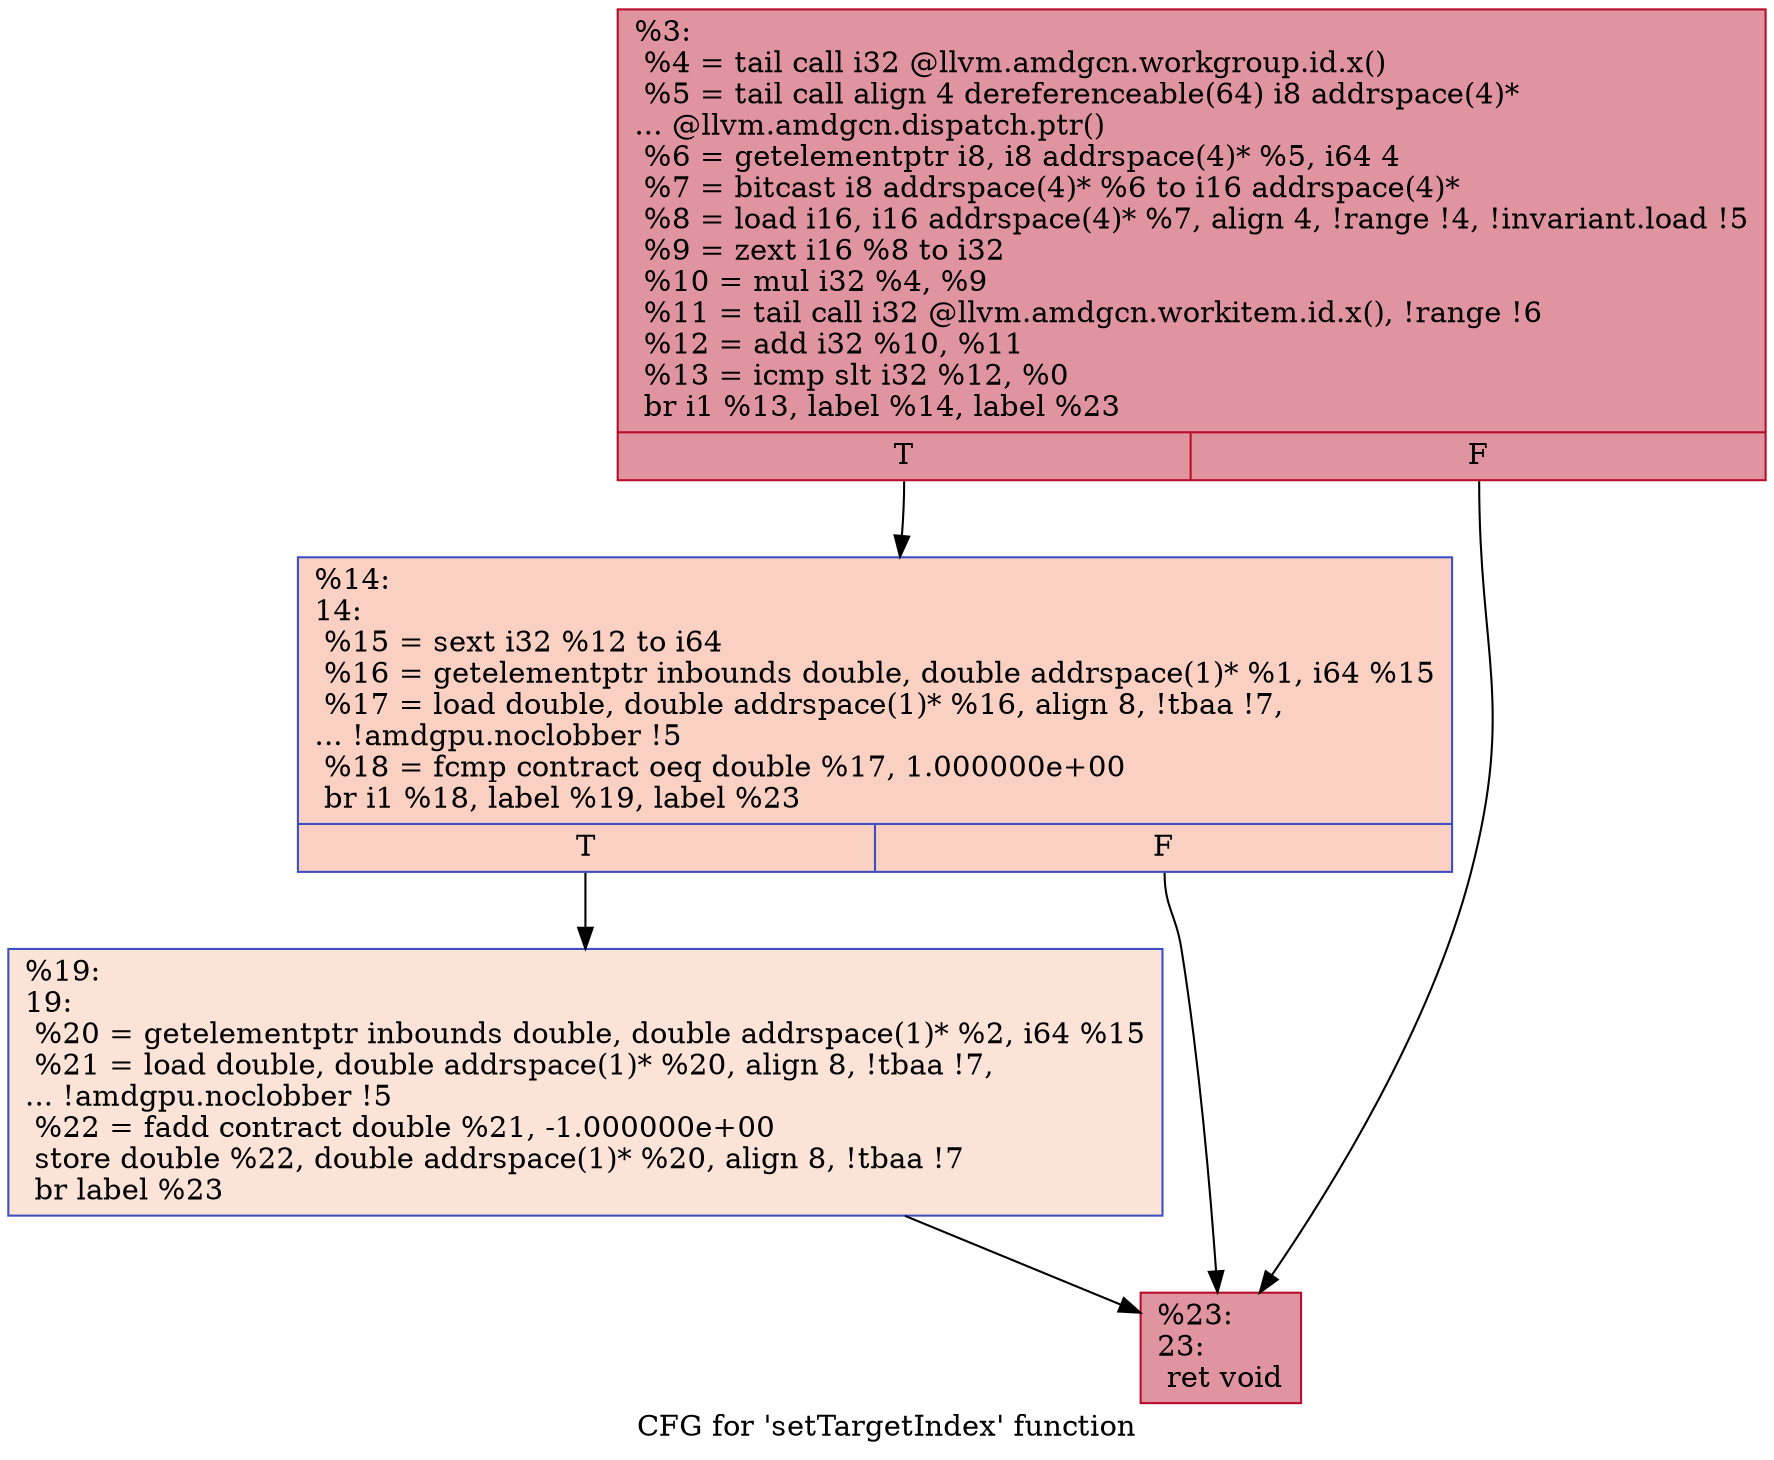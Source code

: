 digraph "CFG for 'setTargetIndex' function" {
	label="CFG for 'setTargetIndex' function";

	Node0x523b0e0 [shape=record,color="#b70d28ff", style=filled, fillcolor="#b70d2870",label="{%3:\l  %4 = tail call i32 @llvm.amdgcn.workgroup.id.x()\l  %5 = tail call align 4 dereferenceable(64) i8 addrspace(4)*\l... @llvm.amdgcn.dispatch.ptr()\l  %6 = getelementptr i8, i8 addrspace(4)* %5, i64 4\l  %7 = bitcast i8 addrspace(4)* %6 to i16 addrspace(4)*\l  %8 = load i16, i16 addrspace(4)* %7, align 4, !range !4, !invariant.load !5\l  %9 = zext i16 %8 to i32\l  %10 = mul i32 %4, %9\l  %11 = tail call i32 @llvm.amdgcn.workitem.id.x(), !range !6\l  %12 = add i32 %10, %11\l  %13 = icmp slt i32 %12, %0\l  br i1 %13, label %14, label %23\l|{<s0>T|<s1>F}}"];
	Node0x523b0e0:s0 -> Node0x523cff0;
	Node0x523b0e0:s1 -> Node0x523d080;
	Node0x523cff0 [shape=record,color="#3d50c3ff", style=filled, fillcolor="#f3947570",label="{%14:\l14:                                               \l  %15 = sext i32 %12 to i64\l  %16 = getelementptr inbounds double, double addrspace(1)* %1, i64 %15\l  %17 = load double, double addrspace(1)* %16, align 8, !tbaa !7,\l... !amdgpu.noclobber !5\l  %18 = fcmp contract oeq double %17, 1.000000e+00\l  br i1 %18, label %19, label %23\l|{<s0>T|<s1>F}}"];
	Node0x523cff0:s0 -> Node0x523e650;
	Node0x523cff0:s1 -> Node0x523d080;
	Node0x523e650 [shape=record,color="#3d50c3ff", style=filled, fillcolor="#f6bfa670",label="{%19:\l19:                                               \l  %20 = getelementptr inbounds double, double addrspace(1)* %2, i64 %15\l  %21 = load double, double addrspace(1)* %20, align 8, !tbaa !7,\l... !amdgpu.noclobber !5\l  %22 = fadd contract double %21, -1.000000e+00\l  store double %22, double addrspace(1)* %20, align 8, !tbaa !7\l  br label %23\l}"];
	Node0x523e650 -> Node0x523d080;
	Node0x523d080 [shape=record,color="#b70d28ff", style=filled, fillcolor="#b70d2870",label="{%23:\l23:                                               \l  ret void\l}"];
}
